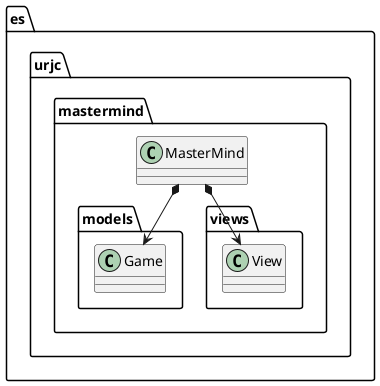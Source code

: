 @startuml
package es.urjc.mastermind {
    class MasterMind
}

package es.urjc.mastermind.models {
    class Game
}

package es.urjc.mastermind.views {
    class View
}

MasterMind *--> Game
MasterMind *--> View
@enduml

@startuml
package es.urjc.mastermind.views{
    class View
    class StartView
    class PlayView
    class ResumeView
    class BoardView
    class ResultView
    class PlayerView
    class MakerPlayerView
    class BreakerPlayerView
    class SecretCombinationView
    class ProposedCombinationView
    class ColorView
    class ErrorView
    class MessageView
}

package es.urjc.mastermind.models{
    class MasterMind
}

package es.urjc.utils{
    class Console
    class YesNoDialog
}

PlayerView <|--- MakerPlayerView
PlayerView <|--- BreakerPlayerView

View *---> MasterMind
View *---> StartView
View *---> PlayView
View *---> ResumeView

PlayView ..> BoardView
PlayView ..> PlayerView
BoardView ..> ResultView
ResultView ..> ProposedCombinationView
BreakerPlayerView ..> ProposedCombinationView
MakerPlayerView ..> SecretCombinationView
ProposedCombinationView ..> ColorView
BoardView ..> MessageView
ResultView ..> MessageView
ProposedCombinationView ..> MessageView
ProposedCombinationView ..> ErrorView
ResumeView ..> MessageView
MessageView ..> Console
MessageView ..> YesNoDialog
@enduml

@startuml
package es.urjc.mastermind.models{

    class MasterMind
    class Board
    class Turn
    class Player
    class MakerPlayer
    class BreakerPlayer
    class Combination
    class ProposedCombination
    class SecretCombination
    class Result
    enum Color
    enum Error
}

Player <|-- MakerPlayer
Player <|-- BreakerPlayer

Combination <|--- SecretCombination
Combination <|--- ProposedCombination

MasterMind *--> Board
MasterMind *--> Turn
Turn *--> Player
Combination *--> Color
Player *--> Board
BreakerPlayer *--> SecretCombination
MakerPlayer o--> ProposedCombination
Board *--> Result
Board *--> SecretCombination
Board *--> ProposedCombination
Result *--> ProposedCombination
ProposedCombination ..> Error
@enduml

@startuml
package es.urjc.utils {
    class Console
    class YesNoDialog
}

YesNoDialog *--> Console
@enduml